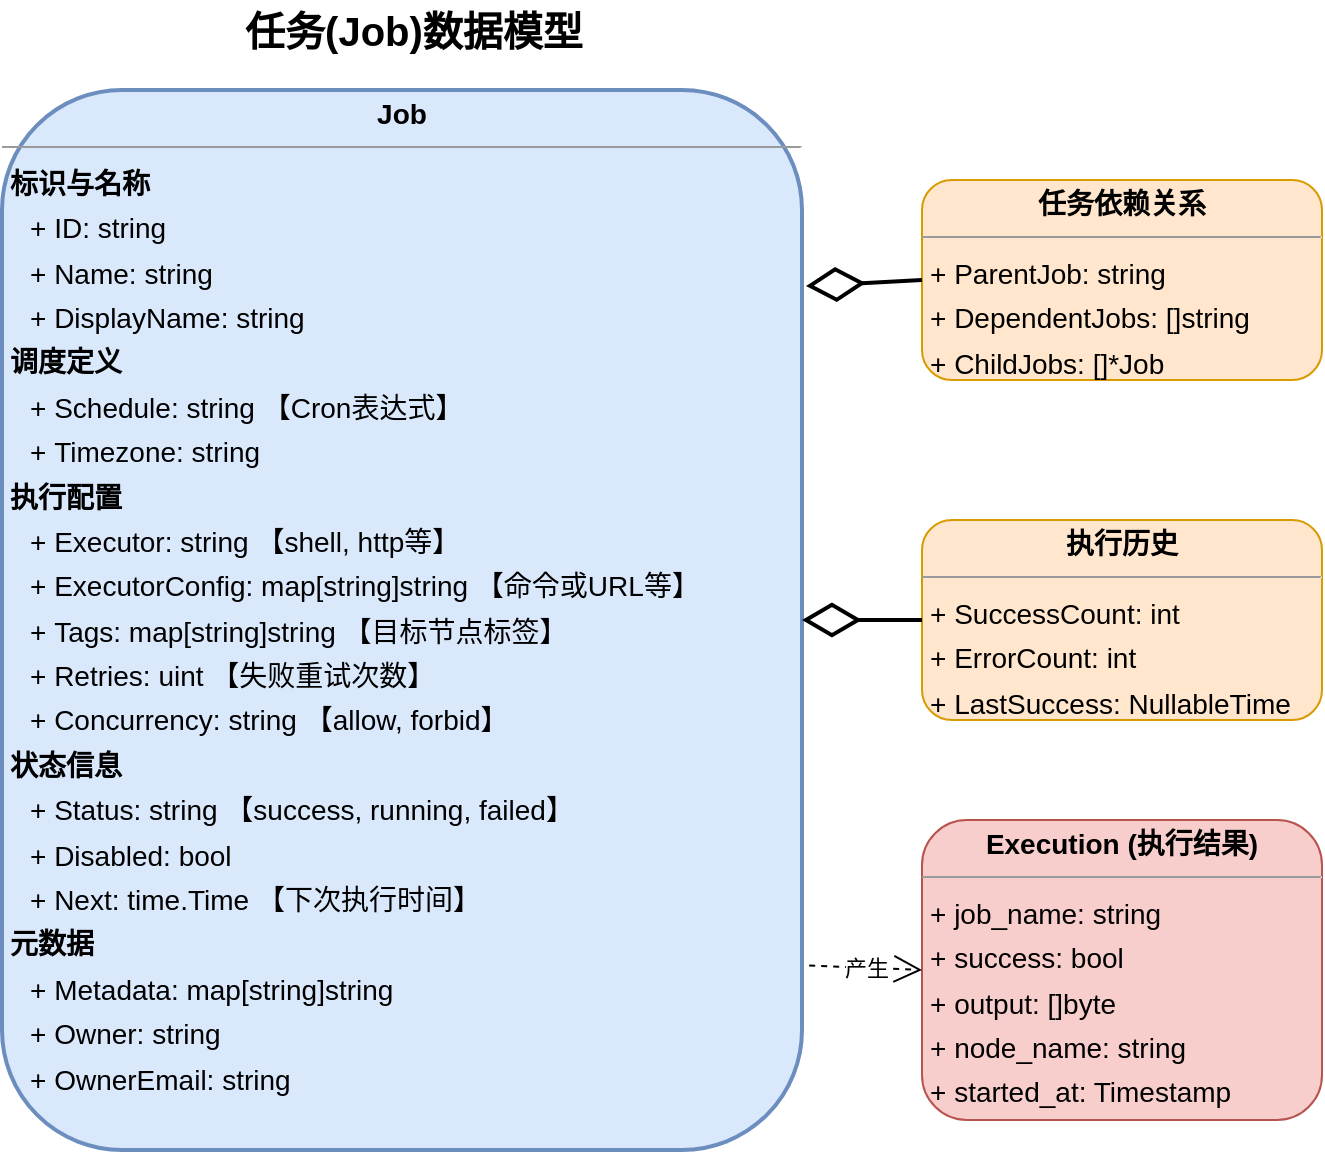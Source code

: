 <mxfile version="26.2.14">
  <diagram name="Job数据结构" id="PqTIlSyxcyXEVOrFBVIr">
    <mxGraphModel dx="1020" dy="1008" grid="0" gridSize="10" guides="1" tooltips="1" connect="1" arrows="1" fold="1" page="0" pageScale="1" pageWidth="850" pageHeight="1100" math="0" shadow="0">
      <root>
        <mxCell id="0" />
        <mxCell id="1" parent="0" />
        <mxCell id="qMycwdMJjsRmzumRevs1-33" value="&lt;font style=&quot;font-size: 20px;&quot;&gt;&lt;b&gt;任务(Job)数据模型&lt;/b&gt;&lt;/font&gt;" style="text;html=1;strokeColor=none;fillColor=none;align=center;verticalAlign=middle;whiteSpace=wrap;rounded=0;" vertex="1" parent="1">
          <mxGeometry x="201" y="-100" width="370" height="30" as="geometry" />
        </mxCell>
        <mxCell id="qMycwdMJjsRmzumRevs1-34" value="&lt;p style=&quot;margin:0px;margin-top:4px;text-align:center;&quot;&gt;&lt;b&gt;Job&lt;/b&gt;&lt;/p&gt;&lt;hr size=&quot;1&quot;&gt;&lt;p style=&quot;margin:0 0 0 4px;line-height:1.6;&quot;&gt;&lt;b&gt;标识与名称&lt;/b&gt;&lt;/p&gt;&lt;p style=&quot;margin:0 0 0 14px;line-height:1.6;&quot;&gt;+ ID: string&lt;br&gt;+ Name: string&lt;br&gt;+ DisplayName: string&lt;/p&gt;&lt;p style=&quot;margin:0 0 0 4px;line-height:1.6;&quot;&gt;&lt;b&gt;调度定义&lt;/b&gt;&lt;/p&gt;&lt;p style=&quot;margin:0 0 0 14px;line-height:1.6;&quot;&gt;+ Schedule: string 【Cron表达式】&lt;br&gt;+ Timezone: string&lt;/p&gt;&lt;p style=&quot;margin:0 0 0 4px;line-height:1.6;&quot;&gt;&lt;b&gt;执行配置&lt;/b&gt;&lt;/p&gt;&lt;p style=&quot;margin:0 0 0 14px;line-height:1.6;&quot;&gt;+ Executor: string 【shell, http等】&lt;br&gt;+ ExecutorConfig: map[string]string 【命令或URL等】&lt;br&gt;+ Tags: map[string]string 【目标节点标签】&lt;br&gt;+ Retries: uint 【失败重试次数】&lt;br&gt;+ Concurrency: string 【allow, forbid】&lt;/p&gt;&lt;p style=&quot;margin:0 0 0 4px;line-height:1.6;&quot;&gt;&lt;b&gt;状态信息&lt;/b&gt;&lt;/p&gt;&lt;p style=&quot;margin:0 0 0 14px;line-height:1.6;&quot;&gt;+ Status: string 【success, running, failed】&lt;br&gt;+ Disabled: bool&lt;br&gt;+ Next: time.Time 【下次执行时间】&lt;/p&gt;&lt;p style=&quot;margin:0 0 0 4px;line-height:1.6;&quot;&gt;&lt;b&gt;元数据&lt;/b&gt;&lt;/p&gt;&lt;p style=&quot;margin:0 0 0 14px;line-height:1.6;&quot;&gt;+ Metadata: map[string]string&lt;br&gt;+ Owner: string&lt;br&gt;+ OwnerEmail: string&lt;/p&gt;" style="verticalAlign=top;align=left;overflow=fill;fontSize=14;fontFamily=Helvetica;html=1;rounded=1;shadow=0;comic=0;labelBackgroundColor=none;strokeWidth=2;fillColor=#dae8fc;strokeColor=#6c8ebf;" vertex="1" parent="1">
          <mxGeometry x="180" y="-55" width="400" height="530" as="geometry" />
        </mxCell>
        <mxCell id="qMycwdMJjsRmzumRevs1-35" value="&lt;p style=&quot;margin:0px;margin-top:4px;text-align:center;&quot;&gt;&lt;b&gt;任务依赖关系&lt;/b&gt;&lt;/p&gt;&lt;hr size=&quot;1&quot;&gt;&lt;p style=&quot;margin:0 0 0 4px;line-height:1.6;&quot;&gt;+ ParentJob: string&lt;br&gt;+ DependentJobs: []string&lt;br&gt;+ ChildJobs: []*Job&lt;/p&gt;" style="verticalAlign=top;align=left;overflow=fill;fontSize=14;fontFamily=Helvetica;html=1;rounded=1;shadow=0;comic=0;labelBackgroundColor=none;strokeWidth=1;fillColor=#ffe6cc;strokeColor=#d79b00;" vertex="1" parent="1">
          <mxGeometry x="640" y="-10" width="200" height="100" as="geometry" />
        </mxCell>
        <mxCell id="qMycwdMJjsRmzumRevs1-36" value="&lt;p style=&quot;margin:0px;margin-top:4px;text-align:center;&quot;&gt;&lt;b&gt;执行历史&lt;/b&gt;&lt;/p&gt;&lt;hr size=&quot;1&quot;&gt;&lt;p style=&quot;margin:0 0 0 4px;line-height:1.6;&quot;&gt;+ SuccessCount: int&lt;br&gt;+ ErrorCount: int&lt;br&gt;+ LastSuccess: NullableTime&lt;br&gt;+ LastError: NullableTime&lt;/p&gt;" style="verticalAlign=top;align=left;overflow=fill;fontSize=14;fontFamily=Helvetica;html=1;rounded=1;shadow=0;comic=0;labelBackgroundColor=none;strokeWidth=1;fillColor=#ffe6cc;strokeColor=#d79b00;" vertex="1" parent="1">
          <mxGeometry x="640" y="160" width="200" height="100" as="geometry" />
        </mxCell>
        <mxCell id="qMycwdMJjsRmzumRevs1-38" value="&lt;p style=&quot;margin:0px;margin-top:4px;text-align:center;&quot;&gt;&lt;b&gt;Execution (执行结果)&lt;/b&gt;&lt;/p&gt;&lt;hr size=&quot;1&quot;&gt;&lt;p style=&quot;margin:0 0 0 4px;line-height:1.6;&quot;&gt;+ job_name: string&lt;br&gt;+ success: bool&lt;br&gt;+ output: []byte&lt;br&gt;+ node_name: string&lt;br&gt;+ started_at: Timestamp&lt;br&gt;+ finished_at: Timestamp&lt;/p&gt;" style="verticalAlign=top;align=left;overflow=fill;fontSize=14;fontFamily=Helvetica;html=1;rounded=1;shadow=0;comic=0;labelBackgroundColor=none;strokeWidth=1;fillColor=#f8cecc;strokeColor=#b85450;" vertex="1" parent="1">
          <mxGeometry x="640" y="310" width="200" height="150" as="geometry" />
        </mxCell>
        <mxCell id="qMycwdMJjsRmzumRevs1-40" value="" style="endArrow=diamondThin;endFill=0;endSize=24;html=1;rounded=0;exitX=0;exitY=0.5;exitDx=0;exitDy=0;entryX=1.005;entryY=0.185;entryDx=0;entryDy=0;strokeWidth=2;entryPerimeter=0;" edge="1" parent="1" source="qMycwdMJjsRmzumRevs1-35" target="qMycwdMJjsRmzumRevs1-34">
          <mxGeometry width="160" relative="1" as="geometry">
            <mxPoint x="510" y="400" as="sourcePoint" />
            <mxPoint x="670" y="400" as="targetPoint" />
          </mxGeometry>
        </mxCell>
        <mxCell id="qMycwdMJjsRmzumRevs1-41" value="" style="endArrow=diamondThin;endFill=0;endSize=24;html=1;rounded=0;exitX=0;exitY=0.5;exitDx=0;exitDy=0;entryX=1;entryY=0.5;entryDx=0;entryDy=0;strokeWidth=2;" edge="1" parent="1" source="qMycwdMJjsRmzumRevs1-36" target="qMycwdMJjsRmzumRevs1-34">
          <mxGeometry width="160" relative="1" as="geometry">
            <mxPoint x="510" y="400" as="sourcePoint" />
            <mxPoint x="670" y="400" as="targetPoint" />
          </mxGeometry>
        </mxCell>
        <mxCell id="qMycwdMJjsRmzumRevs1-44" value="产生" style="endArrow=open;endFill=0;endSize=12;html=1;rounded=0;exitX=1.009;exitY=0.826;exitDx=0;exitDy=0;entryX=0;entryY=0.5;entryDx=0;entryDy=0;dashed=1;strokeWidth=1;exitPerimeter=0;" edge="1" parent="1" source="qMycwdMJjsRmzumRevs1-34" target="qMycwdMJjsRmzumRevs1-38">
          <mxGeometry width="160" relative="1" as="geometry">
            <mxPoint x="510" y="400" as="sourcePoint" />
            <mxPoint x="670" y="400" as="targetPoint" />
          </mxGeometry>
        </mxCell>
      </root>
    </mxGraphModel>
  </diagram>
</mxfile>
